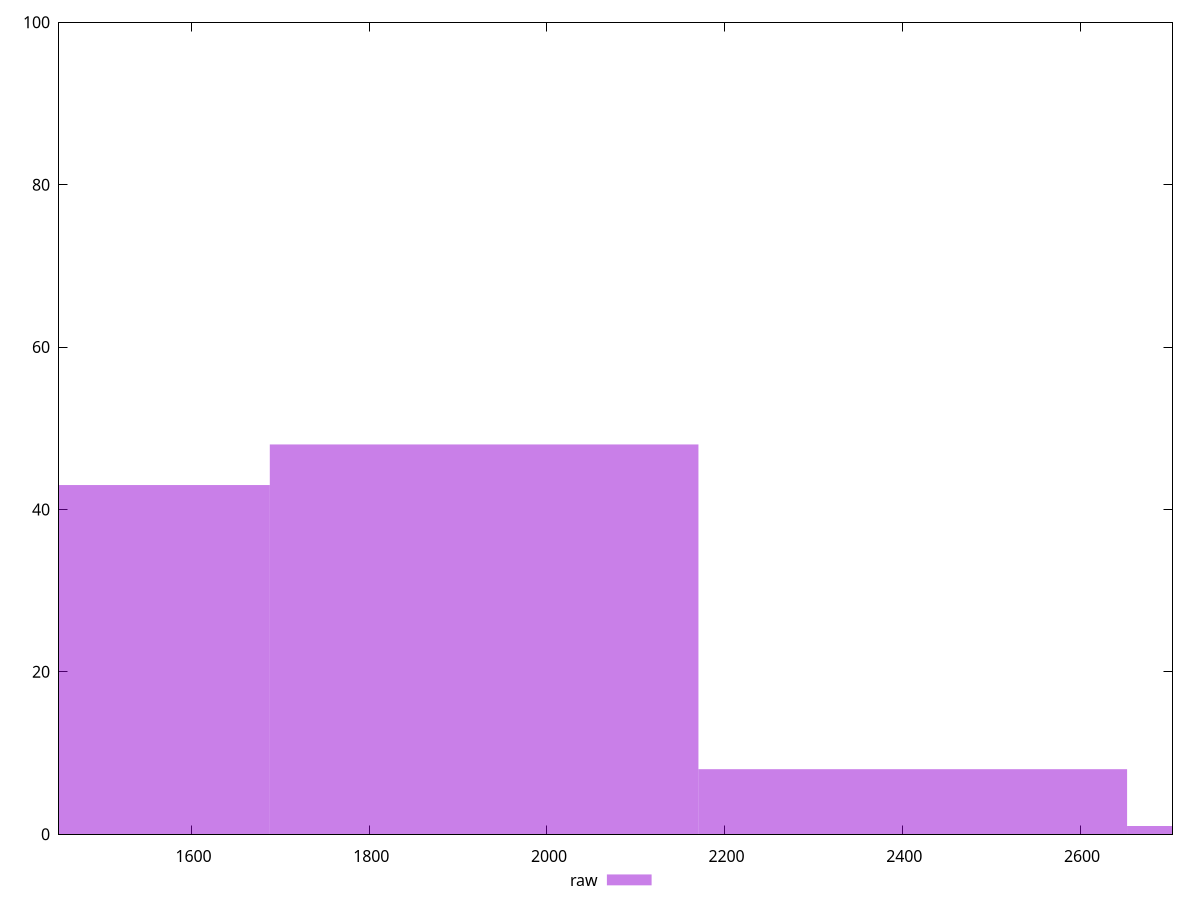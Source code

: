 reset

$raw <<EOF
1929.3807406472658 48
1447.0355554854493 43
2411.725925809082 8
2894.0711109708986 1
EOF

set key outside below
set boxwidth 482.34518516181646
set xrange [1451:2704]
set yrange [0:100]
set trange [0:100]
set style fill transparent solid 0.5 noborder
set terminal svg size 640, 490 enhanced background rgb 'white'
set output "report_00013_2021-02-09T12-04-24.940Z/render-blocking-resources/samples/pages/raw/histogram.svg"

plot $raw title "raw" with boxes

reset

